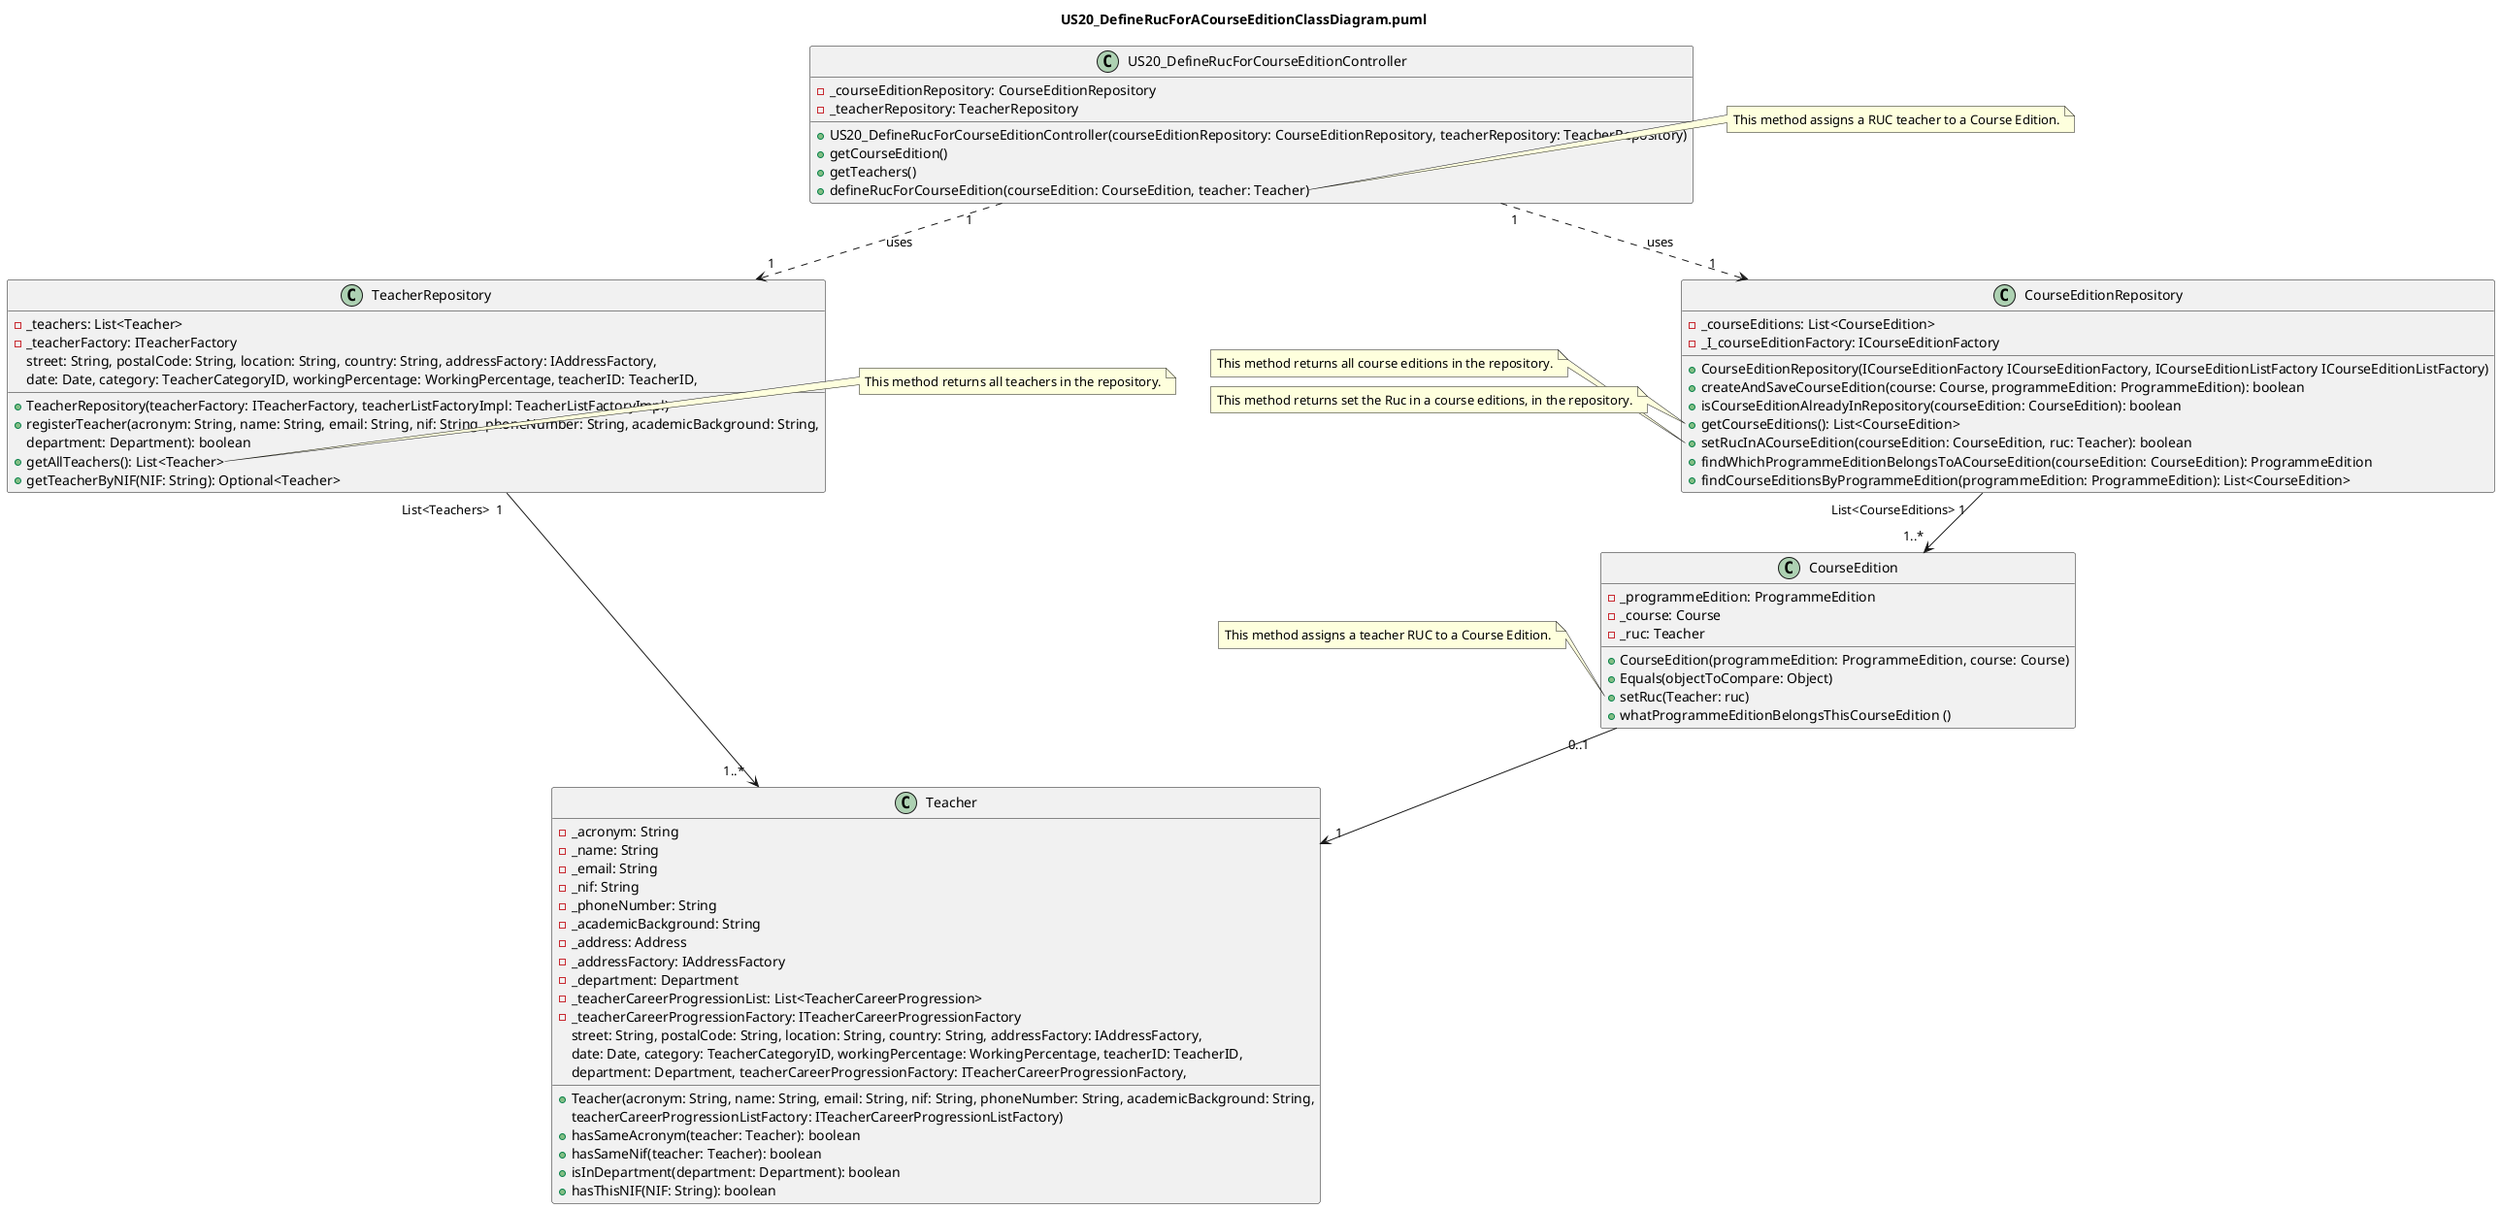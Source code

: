 @startuml

title US20_DefineRucForACourseEditionClassDiagram.puml

class US20_DefineRucForCourseEditionController {
    -_courseEditionRepository: CourseEditionRepository
    -_teacherRepository: TeacherRepository
    +US20_DefineRucForCourseEditionController(courseEditionRepository: CourseEditionRepository, teacherRepository: TeacherRepository)
    +getCourseEdition()
    +getTeachers()
    +defineRucForCourseEdition(courseEdition: CourseEdition, teacher: Teacher)
}

note right of US20_DefineRucForCourseEditionController::defineRucForCourseEdition
  This method assigns a RUC teacher to a Course Edition.
end note

class Teacher {
    -_acronym: String
    -_name: String
    -_email: String
    -_nif: String
    -_phoneNumber: String
    -_academicBackground: String
    -_address: Address
    -_addressFactory: IAddressFactory
    -_department: Department
    -_teacherCareerProgressionList: List<TeacherCareerProgression>
    -_teacherCareerProgressionFactory: ITeacherCareerProgressionFactory
    +Teacher(acronym: String, name: String, email: String, nif: String, phoneNumber: String, academicBackground: String,
             street: String, postalCode: String, location: String, country: String, addressFactory: IAddressFactory,
             date: Date, category: TeacherCategoryID, workingPercentage: WorkingPercentage, teacherID: TeacherID,
             department: Department, teacherCareerProgressionFactory: ITeacherCareerProgressionFactory,
             teacherCareerProgressionListFactory: ITeacherCareerProgressionListFactory)
    +hasSameAcronym(teacher: Teacher): boolean
    +hasSameNif(teacher: Teacher): boolean
    +isInDepartment(department: Department): boolean
    +hasThisNIF(NIF: String): boolean
}

class TeacherRepository {
    -_teachers: List<Teacher>
    -_teacherFactory: ITeacherFactory
    +TeacherRepository(teacherFactory: ITeacherFactory, teacherListFactoryImpl: TeacherListFactoryImpl)
    +registerTeacher(acronym: String, name: String, email: String, nif: String, phoneNumber: String, academicBackground: String,
                     street: String, postalCode: String, location: String, country: String, addressFactory: IAddressFactory,
                     date: Date, category: TeacherCategoryID, workingPercentage: WorkingPercentage, teacherID: TeacherID,
                     department: Department): boolean
    +getAllTeachers(): List<Teacher>
    +getTeacherByNIF(NIF: String): Optional<Teacher>
}

note right of TeacherRepository::getAllTeachers
  This method returns all teachers in the repository.
end note

class CourseEdition {
    -_programmeEdition: ProgrammeEdition
    -_course: Course
    -_ruc: Teacher
    +CourseEdition(programmeEdition: ProgrammeEdition, course: Course)
    +Equals(objectToCompare: Object)
    +setRuc(Teacher: ruc)
    +whatProgrammeEditionBelongsThisCourseEdition ()
}

note left of CourseEdition::setRuc
  This method assigns a teacher RUC to a Course Edition.
end note

class CourseEditionRepository {
    -_courseEditions: List<CourseEdition>
    -_I_courseEditionFactory: ICourseEditionFactory
    +CourseEditionRepository(ICourseEditionFactory ICourseEditionFactory, ICourseEditionListFactory ICourseEditionListFactory)
    +createAndSaveCourseEdition(course: Course, programmeEdition: ProgrammeEdition): boolean
    +isCourseEditionAlreadyInRepository(courseEdition: CourseEdition): boolean
    +getCourseEditions(): List<CourseEdition>
    +setRucInACourseEdition(courseEdition: CourseEdition, ruc: Teacher): boolean
    +findWhichProgrammeEditionBelongsToACourseEdition(courseEdition: CourseEdition): ProgrammeEdition
    +findCourseEditionsByProgrammeEdition(programmeEdition: ProgrammeEdition): List<CourseEdition>
}

note left of CourseEditionRepository::setRucInACourseEdition
  This method returns all course editions in the repository.
end note

note left of CourseEditionRepository::getCourseEditions
  This method returns set the Ruc in a course editions, in the repository.
end note




US20_DefineRucForCourseEditionController "  1  " ..> "  1  " CourseEditionRepository : uses

US20_DefineRucForCourseEditionController "  1  " ..> "  1  " TeacherRepository: uses

CourseEditionRepository " List<CourseEditions> 1  " --> "  1..*  " CourseEdition

TeacherRepository "List<Teachers>  1  " --> "  1..*  " Teacher

CourseEdition "  0..1  " --> "  1  " Teacher



@enduml
